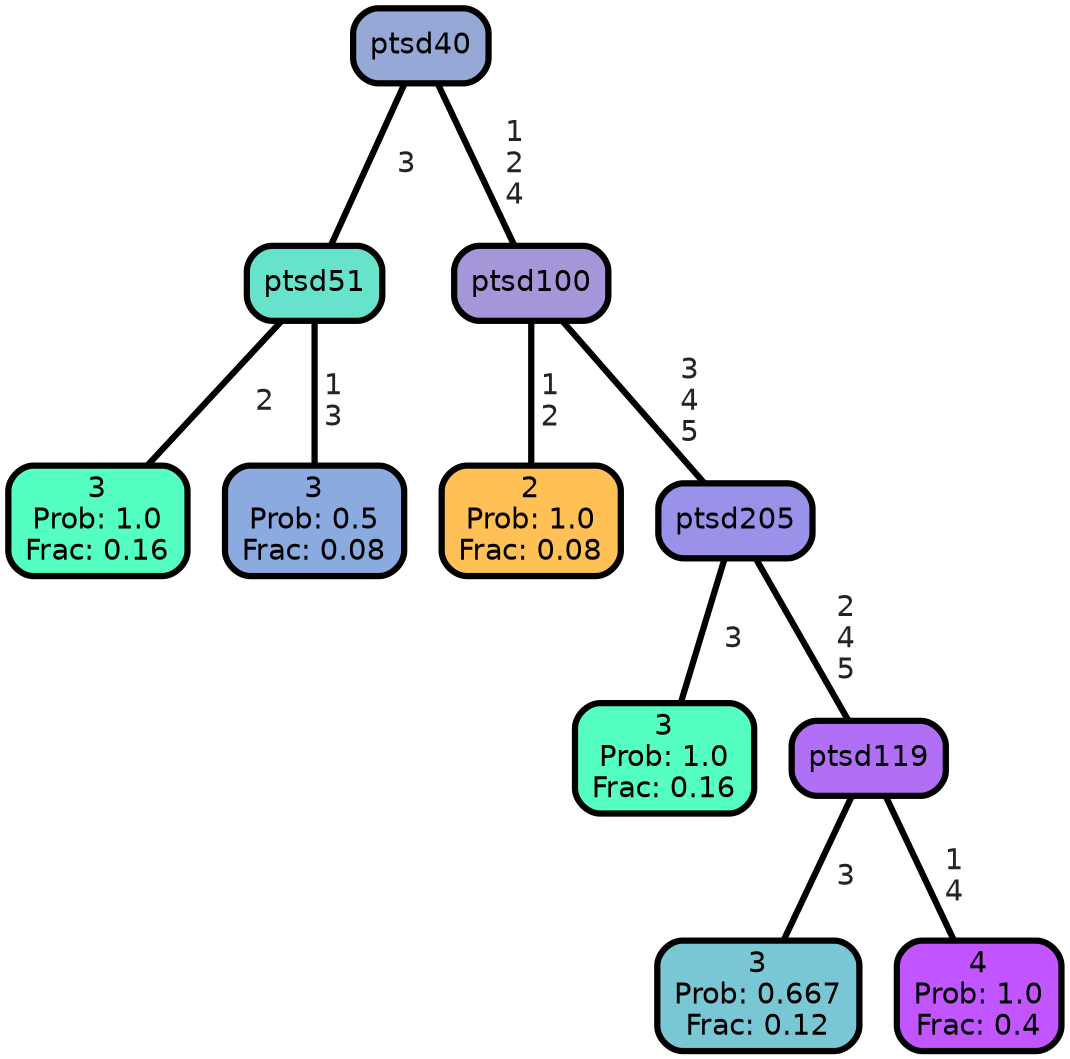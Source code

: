 graph Tree {
node [shape=box, style="filled, rounded",color="black",penwidth="3",fontcolor="black",                 fontname=helvetica] ;
graph [ranksep="0 equally", splines=straight,                 bgcolor=transparent, dpi=200] ;
edge [fontname=helvetica, fontweight=bold,fontcolor=grey14,color=black] ;
0 [label="3
Prob: 1.0
Frac: 0.16", fillcolor="#55ffc1"] ;
1 [label="ptsd51", fillcolor="#67e2cb"] ;
2 [label="3
Prob: 0.5
Frac: 0.08", fillcolor="#8baae0"] ;
3 [label="ptsd40", fillcolor="#96a8d6"] ;
4 [label="2
Prob: 1.0
Frac: 0.08", fillcolor="#ffc155"] ;
5 [label="ptsd100", fillcolor="#a596d9"] ;
6 [label="3
Prob: 1.0
Frac: 0.16", fillcolor="#55ffc1"] ;
7 [label="ptsd205", fillcolor="#9a91e9"] ;
8 [label="3
Prob: 0.667
Frac: 0.12", fillcolor="#79c6d5"] ;
9 [label="ptsd119", fillcolor="#b06ff5"] ;
10 [label="4
Prob: 1.0
Frac: 0.4", fillcolor="#c155ff"] ;
1 -- 0 [label=" 2",penwidth=3] ;
1 -- 2 [label=" 1\n 3",penwidth=3] ;
3 -- 1 [label=" 3",penwidth=3] ;
3 -- 5 [label=" 1\n 2\n 4",penwidth=3] ;
5 -- 4 [label=" 1\n 2",penwidth=3] ;
5 -- 7 [label=" 3\n 4\n 5",penwidth=3] ;
7 -- 6 [label=" 3",penwidth=3] ;
7 -- 9 [label=" 2\n 4\n 5",penwidth=3] ;
9 -- 8 [label=" 3",penwidth=3] ;
9 -- 10 [label=" 1\n 4",penwidth=3] ;
{rank = same;}}
